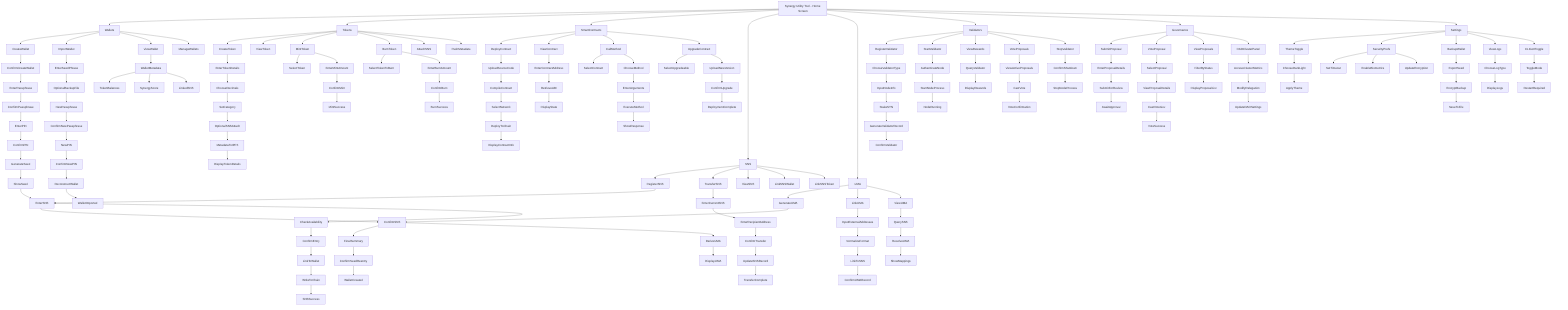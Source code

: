 graph TD
    Home[Synergy Utility Tool - Home Screen]
    
    Home --> Wallets
    Home --> Tokens
    Home --> SmartContracts
    Home --> SNS
    Home --> UMA
    Home --> Validators
    Home --> Governance
    Home --> Settings

    %% Wallets Full Tree
    Wallets --> CreateWallet
    Wallets --> ImportWallet
    Wallets --> ViewWallet
    Wallets --> ManageWallets

    CreateWallet --> ConfirmCreateWallet
    ConfirmCreateWallet --> EnterPassphrase
    EnterPassphrase --> ConfirmPassphrase
    ConfirmPassphrase --> EnterPIN
    EnterPIN --> ConfirmPIN
    ConfirmPIN --> GenerateSeed
    GenerateSeed --> ShowSeed
    ShowSeed --> EnterSNS
    EnterSNS --> ConfirmSNS
    ConfirmSNS --> FinalSummary
    FinalSummary --> ConfirmSeedReentry
    ConfirmSeedReentry --> WalletCreated

    ImportWallet --> EnterSeedPhrase
    EnterSeedPhrase --> OptionalBackupFile
    OptionalBackupFile --> NewPassphrase
    NewPassphrase --> ConfirmNewPassphrase
    ConfirmNewPassphrase --> NewPIN
    NewPIN --> ConfirmNewPIN
    ConfirmNewPIN --> ReconstructWallet
    ReconstructWallet --> WalletImported

    ViewWallet --> WalletMetadata
    WalletMetadata --> TokenBalances
    WalletMetadata --> SynergyScore
    WalletMetadata --> LinkedSNS

    %% Tokens Full Tree
    Tokens --> CreateToken
    Tokens --> ViewToken
    Tokens --> MintToken
    Tokens --> BurnToken
    Tokens --> AttachSNS
    Tokens --> PushMetadata

    CreateToken --> EnterTokenDetails
    EnterTokenDetails --> ChooseDecimals
    ChooseDecimals --> SetCategory
    SetCategory --> OptionalSNSAttach
    OptionalSNSAttach --> MetadataToIPFS
    MetadataToIPFS --> DisplayTokenDetails

    MintToken --> SelectToken
    MintToken --> EnterMintAmount
    EnterMintAmount --> ConfirmMint
    ConfirmMint --> MintSuccess

    BurnToken --> SelectTokenToBurn
    BurnToken --> EnterBurnAmount
    EnterBurnAmount --> ConfirmBurn
    ConfirmBurn --> BurnSuccess

    %% SNS Full Tree
    SNS --> RegisterSNS
    SNS --> TransferSNS
    SNS --> ViewSNS
    SNS --> LinkSNSWallet
    SNS --> LinkSNSToken

    RegisterSNS --> EnterSNS
    EnterSNS --> CheckAvailability
    CheckAvailability --> ConfirmEntry
    ConfirmEntry --> LinkToWallet
    LinkToWallet --> WriteToChain
    WriteToChain --> SNSSuccess

    TransferSNS --> EnterCurrentSNS
    EnterCurrentSNS --> EnterRecipientAddress
    EnterRecipientAddress --> ConfirmTransfer
    ConfirmTransfer --> UpdateSNSRecord
    UpdateSNSRecord --> TransferComplete
%% Smart Contracts Full Tree
    SmartContracts --> DeployContract
    SmartContracts --> ViewContract
    SmartContracts --> CallMethod
    SmartContracts --> UpgradeContract

    DeployContract --> UploadSourceCode
    UploadSourceCode --> CompileContract
    CompileContract --> SelectNetwork
    SelectNetwork --> DeployToChain
    DeployToChain --> DisplayContractInfo

    ViewContract --> EnterContractAddress
    EnterContractAddress --> RetrieveABI
    RetrieveABI --> DisplayState

    CallMethod --> SelectContract
    CallMethod --> ChooseMethod
    ChooseMethod --> EnterArguments
    EnterArguments --> ExecuteMethod
    ExecuteMethod --> ShowResponse

    UpgradeContract --> SelectUpgradeable
    UpgradeContract --> UploadNewVersion
    UploadNewVersion --> ConfirmUpgrade
    ConfirmUpgrade --> DeploymentComplete

    %% UMA Full Tree
    UMA --> GenerateUMA
    UMA --> LinkUMA
    UMA --> ViewUMA

    GenerateUMA --> ConfirmSNS
    ConfirmSNS --> DeriveUMA
    DeriveUMA --> DisplayUMA

    LinkUMA --> InputExternalAddresses
    InputExternalAddresses --> NormalizeFormat
    NormalizeFormat --> LinkToSNS
    LinkToSNS --> ConfirmUMARecord

    ViewUMA --> QuerySNS
    QuerySNS --> ResolveUMA
    ResolveUMA --> ShowMappings

    %% Validators Full Tree
    Validators --> RegisterValidator
    Validators --> StartValidator
    Validators --> ViewRewards
    Validators --> VoteProposals
    Validators --> StopValidator

    RegisterValidator --> ChooseValidatorType
    ChooseValidatorType --> InputNodeInfo
    InputNodeInfo --> StakeSYN
    StakeSYN --> GenerateValidatorRecord
    GenerateValidatorRecord --> ConfirmValidator

    StartValidator --> AuthenticateNode
    AuthenticateNode --> StartNodeProcess
    StartNodeProcess --> NodeRunning

    ViewRewards --> QueryValidator
    QueryValidator --> DisplayRewards

    VoteProposals --> ViewActiveProposals
    ViewActiveProposals --> CastVote
    CastVote --> VoteConfirmation

    StopValidator --> ConfirmShutdown
    ConfirmShutdown --> StopNodeProcess

    %% Governance Full Tree
    Governance --> SubmitProposal
    Governance --> VoteProposal
    Governance --> ViewProposals
    Governance --> DAOClusterPanel

    SubmitProposal --> EnterProposalDetails
    EnterProposalDetails --> SubmitForReview
    SubmitForReview --> AwaitApproval

    VoteProposal --> SelectProposal
    SelectProposal --> ViewProposalDetails
    ViewProposalDetails --> CastVoteGov
    CastVoteGov --> VoteSuccess

    ViewProposals --> FilterByStatus
    FilterByStatus --> DisplayProposalList

    DAOClusterPanel --> AccessClusterMetrics
    AccessClusterMetrics --> ModifyDelegation
    ModifyDelegation --> UpdateDAOSettings

    %% Settings Full Tree
    Settings --> ThemeToggle
    Settings --> SecurityPrefs
    Settings --> BackupWallet
    Settings --> ViewLogs
    Settings --> CLIGUIToggle

    ThemeToggle --> ChooseDarkLight
    ChooseDarkLight --> ApplyTheme

    SecurityPrefs --> SetTimeout
    SecurityPrefs --> EnableBiometrics
    SecurityPrefs --> UpdateEncryption

    BackupWallet --> ExportSeed
    ExportSeed --> EncryptBackup
    EncryptBackup --> SaveToFile

    ViewLogs --> ChooseLogType
    ChooseLogType --> DisplayLogs

    CLIGUIToggle --> ToggleMode
    ToggleMode --> RestartRequired